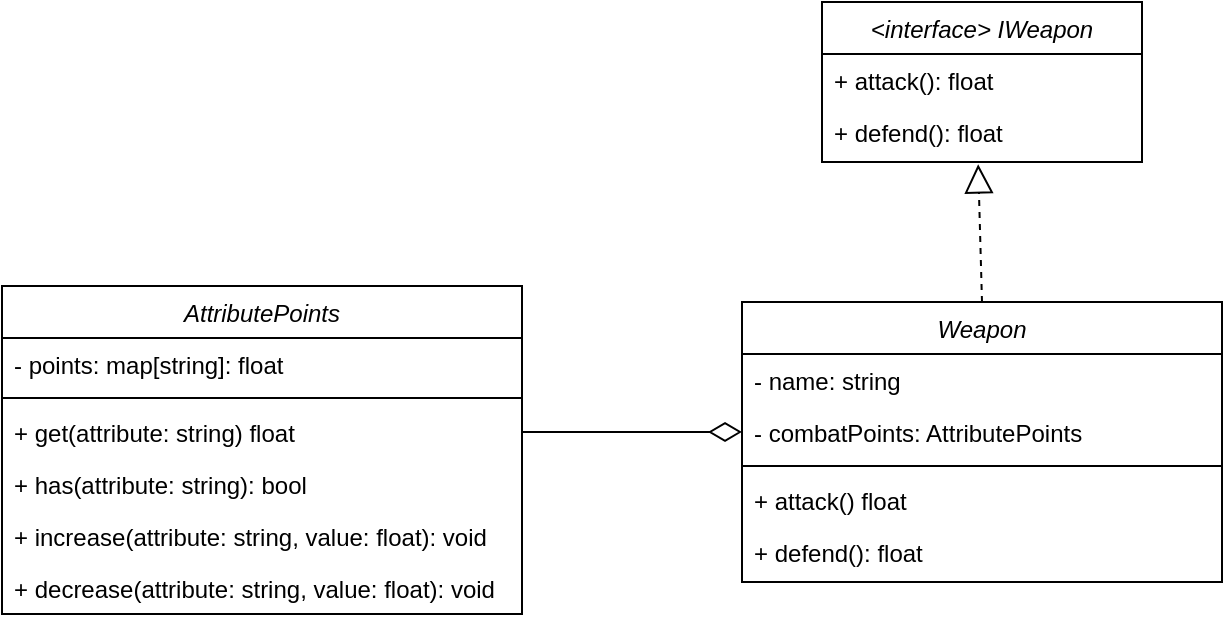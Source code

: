 <mxfile version="24.7.17">
  <diagram id="C5RBs43oDa-KdzZeNtuy" name="Page-1">
    <mxGraphModel dx="1050" dy="481" grid="1" gridSize="10" guides="1" tooltips="1" connect="1" arrows="1" fold="1" page="1" pageScale="1" pageWidth="827" pageHeight="1169" math="0" shadow="0">
      <root>
        <mxCell id="WIyWlLk6GJQsqaUBKTNV-0" />
        <mxCell id="WIyWlLk6GJQsqaUBKTNV-1" parent="WIyWlLk6GJQsqaUBKTNV-0" />
        <mxCell id="zkfFHV4jXpPFQw0GAbJ--0" value="&lt;interface&gt; IWeapon" style="swimlane;fontStyle=2;align=center;verticalAlign=top;childLayout=stackLayout;horizontal=1;startSize=26;horizontalStack=0;resizeParent=1;resizeLast=0;collapsible=1;marginBottom=0;rounded=0;shadow=0;strokeWidth=1;" parent="WIyWlLk6GJQsqaUBKTNV-1" vertex="1">
          <mxGeometry x="560" y="40" width="160" height="80" as="geometry">
            <mxRectangle x="230" y="140" width="160" height="26" as="alternateBounds" />
          </mxGeometry>
        </mxCell>
        <mxCell id="zkfFHV4jXpPFQw0GAbJ--5" value="+ attack(): float" style="text;align=left;verticalAlign=top;spacingLeft=4;spacingRight=4;overflow=hidden;rotatable=0;points=[[0,0.5],[1,0.5]];portConstraint=eastwest;" parent="zkfFHV4jXpPFQw0GAbJ--0" vertex="1">
          <mxGeometry y="26" width="160" height="26" as="geometry" />
        </mxCell>
        <mxCell id="jy_-zOquf5zKrBxtzt_n-6" value="+ defend(): float" style="text;align=left;verticalAlign=top;spacingLeft=4;spacingRight=4;overflow=hidden;rotatable=0;points=[[0,0.5],[1,0.5]];portConstraint=eastwest;" parent="zkfFHV4jXpPFQw0GAbJ--0" vertex="1">
          <mxGeometry y="52" width="160" height="26" as="geometry" />
        </mxCell>
        <mxCell id="I2KKyN37G9BiOCSmMRTa-3" value="AttributePoints" style="swimlane;fontStyle=2;align=center;verticalAlign=top;childLayout=stackLayout;horizontal=1;startSize=26;horizontalStack=0;resizeParent=1;resizeLast=0;collapsible=1;marginBottom=0;rounded=0;shadow=0;strokeWidth=1;" parent="WIyWlLk6GJQsqaUBKTNV-1" vertex="1">
          <mxGeometry x="150" y="182" width="260" height="164" as="geometry">
            <mxRectangle x="230" y="140" width="160" height="26" as="alternateBounds" />
          </mxGeometry>
        </mxCell>
        <mxCell id="I2KKyN37G9BiOCSmMRTa-4" value="- points: map[string]: float" style="text;align=left;verticalAlign=top;spacingLeft=4;spacingRight=4;overflow=hidden;rotatable=0;points=[[0,0.5],[1,0.5]];portConstraint=eastwest;" parent="I2KKyN37G9BiOCSmMRTa-3" vertex="1">
          <mxGeometry y="26" width="260" height="26" as="geometry" />
        </mxCell>
        <mxCell id="I2KKyN37G9BiOCSmMRTa-7" value="" style="line;html=1;strokeWidth=1;align=left;verticalAlign=middle;spacingTop=-1;spacingLeft=3;spacingRight=3;rotatable=0;labelPosition=right;points=[];portConstraint=eastwest;" parent="I2KKyN37G9BiOCSmMRTa-3" vertex="1">
          <mxGeometry y="52" width="260" height="8" as="geometry" />
        </mxCell>
        <mxCell id="I2KKyN37G9BiOCSmMRTa-8" value="+ get(attribute: string) float" style="text;align=left;verticalAlign=top;spacingLeft=4;spacingRight=4;overflow=hidden;rotatable=0;points=[[0,0.5],[1,0.5]];portConstraint=eastwest;" parent="I2KKyN37G9BiOCSmMRTa-3" vertex="1">
          <mxGeometry y="60" width="260" height="26" as="geometry" />
        </mxCell>
        <mxCell id="YPPvFpQh11kYEwhorxfL-0" value="+ has(attribute: string): bool" style="text;align=left;verticalAlign=top;spacingLeft=4;spacingRight=4;overflow=hidden;rotatable=0;points=[[0,0.5],[1,0.5]];portConstraint=eastwest;" parent="I2KKyN37G9BiOCSmMRTa-3" vertex="1">
          <mxGeometry y="86" width="260" height="26" as="geometry" />
        </mxCell>
        <mxCell id="I2KKyN37G9BiOCSmMRTa-10" value="+ increase(attribute: string, value: float): void" style="text;align=left;verticalAlign=top;spacingLeft=4;spacingRight=4;overflow=hidden;rotatable=0;points=[[0,0.5],[1,0.5]];portConstraint=eastwest;" parent="I2KKyN37G9BiOCSmMRTa-3" vertex="1">
          <mxGeometry y="112" width="260" height="26" as="geometry" />
        </mxCell>
        <mxCell id="I2KKyN37G9BiOCSmMRTa-15" value="+ decrease(attribute: string, value: float): void" style="text;align=left;verticalAlign=top;spacingLeft=4;spacingRight=4;overflow=hidden;rotatable=0;points=[[0,0.5],[1,0.5]];portConstraint=eastwest;" parent="I2KKyN37G9BiOCSmMRTa-3" vertex="1">
          <mxGeometry y="138" width="260" height="26" as="geometry" />
        </mxCell>
        <mxCell id="jy_-zOquf5zKrBxtzt_n-10" value="Weapon" style="swimlane;fontStyle=2;align=center;verticalAlign=top;childLayout=stackLayout;horizontal=1;startSize=26;horizontalStack=0;resizeParent=1;resizeLast=0;collapsible=1;marginBottom=0;rounded=0;shadow=0;strokeWidth=1;" parent="WIyWlLk6GJQsqaUBKTNV-1" vertex="1">
          <mxGeometry x="520" y="190" width="240" height="140" as="geometry">
            <mxRectangle x="230" y="140" width="160" height="26" as="alternateBounds" />
          </mxGeometry>
        </mxCell>
        <mxCell id="jy_-zOquf5zKrBxtzt_n-11" value="- name: string" style="text;align=left;verticalAlign=top;spacingLeft=4;spacingRight=4;overflow=hidden;rotatable=0;points=[[0,0.5],[1,0.5]];portConstraint=eastwest;" parent="jy_-zOquf5zKrBxtzt_n-10" vertex="1">
          <mxGeometry y="26" width="240" height="26" as="geometry" />
        </mxCell>
        <mxCell id="jy_-zOquf5zKrBxtzt_n-16" value="- combatPoints: AttributePoints" style="text;align=left;verticalAlign=top;spacingLeft=4;spacingRight=4;overflow=hidden;rotatable=0;points=[[0,0.5],[1,0.5]];portConstraint=eastwest;" parent="jy_-zOquf5zKrBxtzt_n-10" vertex="1">
          <mxGeometry y="52" width="240" height="26" as="geometry" />
        </mxCell>
        <mxCell id="jy_-zOquf5zKrBxtzt_n-12" value="" style="line;html=1;strokeWidth=1;align=left;verticalAlign=middle;spacingTop=-1;spacingLeft=3;spacingRight=3;rotatable=0;labelPosition=right;points=[];portConstraint=eastwest;" parent="jy_-zOquf5zKrBxtzt_n-10" vertex="1">
          <mxGeometry y="78" width="240" height="8" as="geometry" />
        </mxCell>
        <mxCell id="jy_-zOquf5zKrBxtzt_n-13" value="+ attack() float" style="text;align=left;verticalAlign=top;spacingLeft=4;spacingRight=4;overflow=hidden;rotatable=0;points=[[0,0.5],[1,0.5]];portConstraint=eastwest;" parent="jy_-zOquf5zKrBxtzt_n-10" vertex="1">
          <mxGeometry y="86" width="240" height="26" as="geometry" />
        </mxCell>
        <mxCell id="jy_-zOquf5zKrBxtzt_n-14" value="+ defend(): float" style="text;align=left;verticalAlign=top;spacingLeft=4;spacingRight=4;overflow=hidden;rotatable=0;points=[[0,0.5],[1,0.5]];portConstraint=eastwest;" parent="jy_-zOquf5zKrBxtzt_n-10" vertex="1">
          <mxGeometry y="112" width="240" height="26" as="geometry" />
        </mxCell>
        <mxCell id="jy_-zOquf5zKrBxtzt_n-17" value="" style="endArrow=block;dashed=1;endFill=0;endSize=12;html=1;rounded=0;entryX=0.488;entryY=1.122;entryDx=0;entryDy=0;entryPerimeter=0;exitX=0.5;exitY=0;exitDx=0;exitDy=0;" parent="WIyWlLk6GJQsqaUBKTNV-1" source="jy_-zOquf5zKrBxtzt_n-10" target="jy_-zOquf5zKrBxtzt_n-6" edge="1">
          <mxGeometry width="160" relative="1" as="geometry">
            <mxPoint x="330" y="270" as="sourcePoint" />
            <mxPoint x="490" y="270" as="targetPoint" />
          </mxGeometry>
        </mxCell>
        <mxCell id="jy_-zOquf5zKrBxtzt_n-23" value="" style="endArrow=none;html=1;endSize=12;startArrow=diamondThin;startSize=14;startFill=0;edgeStyle=orthogonalEdgeStyle;rounded=0;entryX=1;entryY=0.5;entryDx=0;entryDy=0;exitX=0;exitY=0.5;exitDx=0;exitDy=0;endFill=0;" parent="WIyWlLk6GJQsqaUBKTNV-1" source="jy_-zOquf5zKrBxtzt_n-16" target="I2KKyN37G9BiOCSmMRTa-8" edge="1">
          <mxGeometry relative="1" as="geometry">
            <mxPoint x="330" y="270" as="sourcePoint" />
            <mxPoint x="490" y="270" as="targetPoint" />
          </mxGeometry>
        </mxCell>
      </root>
    </mxGraphModel>
  </diagram>
</mxfile>
